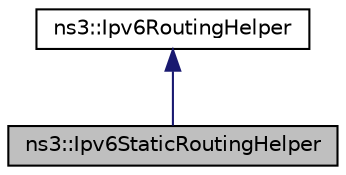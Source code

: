 digraph "ns3::Ipv6StaticRoutingHelper"
{
 // LATEX_PDF_SIZE
  edge [fontname="Helvetica",fontsize="10",labelfontname="Helvetica",labelfontsize="10"];
  node [fontname="Helvetica",fontsize="10",shape=record];
  Node1 [label="ns3::Ipv6StaticRoutingHelper",height=0.2,width=0.4,color="black", fillcolor="grey75", style="filled", fontcolor="black",tooltip="Helper class that adds ns3::Ipv6StaticRouting objects."];
  Node2 -> Node1 [dir="back",color="midnightblue",fontsize="10",style="solid",fontname="Helvetica"];
  Node2 [label="ns3::Ipv6RoutingHelper",height=0.2,width=0.4,color="black", fillcolor="white", style="filled",URL="$classns3_1_1_ipv6_routing_helper.html",tooltip="A factory to create ns3::Ipv6RoutingProtocol objects."];
}
